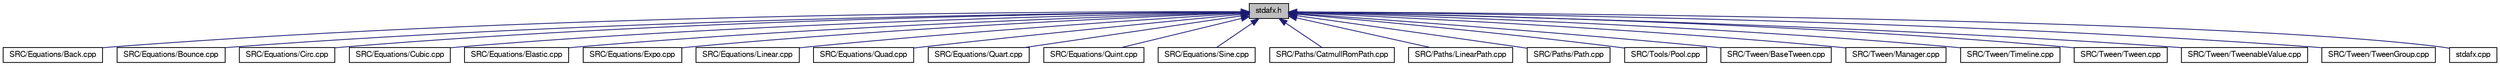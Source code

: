 digraph "stdafx.h"
{
  bgcolor="transparent";
  edge [fontname="FreeSans",fontsize="10",labelfontname="FreeSans",labelfontsize="10"];
  node [fontname="FreeSans",fontsize="10",shape=record];
  Node1 [label="stdafx.h",height=0.2,width=0.4,color="black", fillcolor="grey75", style="filled" fontcolor="black"];
  Node1 -> Node2 [dir="back",color="midnightblue",fontsize="10",style="solid",fontname="FreeSans"];
  Node2 [label="SRC/Equations/Back.cpp",height=0.2,width=0.4,color="black",URL="$Back_8cpp.html"];
  Node1 -> Node3 [dir="back",color="midnightblue",fontsize="10",style="solid",fontname="FreeSans"];
  Node3 [label="SRC/Equations/Bounce.cpp",height=0.2,width=0.4,color="black",URL="$Bounce_8cpp.html"];
  Node1 -> Node4 [dir="back",color="midnightblue",fontsize="10",style="solid",fontname="FreeSans"];
  Node4 [label="SRC/Equations/Circ.cpp",height=0.2,width=0.4,color="black",URL="$Circ_8cpp.html"];
  Node1 -> Node5 [dir="back",color="midnightblue",fontsize="10",style="solid",fontname="FreeSans"];
  Node5 [label="SRC/Equations/Cubic.cpp",height=0.2,width=0.4,color="black",URL="$Cubic_8cpp.html"];
  Node1 -> Node6 [dir="back",color="midnightblue",fontsize="10",style="solid",fontname="FreeSans"];
  Node6 [label="SRC/Equations/Elastic.cpp",height=0.2,width=0.4,color="black",URL="$Elastic_8cpp.html"];
  Node1 -> Node7 [dir="back",color="midnightblue",fontsize="10",style="solid",fontname="FreeSans"];
  Node7 [label="SRC/Equations/Expo.cpp",height=0.2,width=0.4,color="black",URL="$Expo_8cpp.html"];
  Node1 -> Node8 [dir="back",color="midnightblue",fontsize="10",style="solid",fontname="FreeSans"];
  Node8 [label="SRC/Equations/Linear.cpp",height=0.2,width=0.4,color="black",URL="$Linear_8cpp.html"];
  Node1 -> Node9 [dir="back",color="midnightblue",fontsize="10",style="solid",fontname="FreeSans"];
  Node9 [label="SRC/Equations/Quad.cpp",height=0.2,width=0.4,color="black",URL="$Quad_8cpp.html"];
  Node1 -> Node10 [dir="back",color="midnightblue",fontsize="10",style="solid",fontname="FreeSans"];
  Node10 [label="SRC/Equations/Quart.cpp",height=0.2,width=0.4,color="black",URL="$Quart_8cpp.html"];
  Node1 -> Node11 [dir="back",color="midnightblue",fontsize="10",style="solid",fontname="FreeSans"];
  Node11 [label="SRC/Equations/Quint.cpp",height=0.2,width=0.4,color="black",URL="$Quint_8cpp.html"];
  Node1 -> Node12 [dir="back",color="midnightblue",fontsize="10",style="solid",fontname="FreeSans"];
  Node12 [label="SRC/Equations/Sine.cpp",height=0.2,width=0.4,color="black",URL="$Sine_8cpp.html"];
  Node1 -> Node13 [dir="back",color="midnightblue",fontsize="10",style="solid",fontname="FreeSans"];
  Node13 [label="SRC/Paths/CatmullRomPath.cpp",height=0.2,width=0.4,color="black",URL="$CatmullRomPath_8cpp.html"];
  Node1 -> Node14 [dir="back",color="midnightblue",fontsize="10",style="solid",fontname="FreeSans"];
  Node14 [label="SRC/Paths/LinearPath.cpp",height=0.2,width=0.4,color="black",URL="$LinearPath_8cpp.html"];
  Node1 -> Node15 [dir="back",color="midnightblue",fontsize="10",style="solid",fontname="FreeSans"];
  Node15 [label="SRC/Paths/Path.cpp",height=0.2,width=0.4,color="black",URL="$Path_8cpp.html"];
  Node1 -> Node16 [dir="back",color="midnightblue",fontsize="10",style="solid",fontname="FreeSans"];
  Node16 [label="SRC/Tools/Pool.cpp",height=0.2,width=0.4,color="black",URL="$Pool_8cpp.html"];
  Node1 -> Node17 [dir="back",color="midnightblue",fontsize="10",style="solid",fontname="FreeSans"];
  Node17 [label="SRC/Tween/BaseTween.cpp",height=0.2,width=0.4,color="black",URL="$BaseTween_8cpp.html"];
  Node1 -> Node18 [dir="back",color="midnightblue",fontsize="10",style="solid",fontname="FreeSans"];
  Node18 [label="SRC/Tween/Manager.cpp",height=0.2,width=0.4,color="black",URL="$Manager_8cpp.html"];
  Node1 -> Node19 [dir="back",color="midnightblue",fontsize="10",style="solid",fontname="FreeSans"];
  Node19 [label="SRC/Tween/Timeline.cpp",height=0.2,width=0.4,color="black",URL="$Timeline_8cpp.html"];
  Node1 -> Node20 [dir="back",color="midnightblue",fontsize="10",style="solid",fontname="FreeSans"];
  Node20 [label="SRC/Tween/Tween.cpp",height=0.2,width=0.4,color="black",URL="$Tween_8cpp.html"];
  Node1 -> Node21 [dir="back",color="midnightblue",fontsize="10",style="solid",fontname="FreeSans"];
  Node21 [label="SRC/Tween/TweenableValue.cpp",height=0.2,width=0.4,color="black",URL="$TweenableValue_8cpp.html"];
  Node1 -> Node22 [dir="back",color="midnightblue",fontsize="10",style="solid",fontname="FreeSans"];
  Node22 [label="SRC/Tween/TweenGroup.cpp",height=0.2,width=0.4,color="black",URL="$TweenGroup_8cpp.html"];
  Node1 -> Node23 [dir="back",color="midnightblue",fontsize="10",style="solid",fontname="FreeSans"];
  Node23 [label="stdafx.cpp",height=0.2,width=0.4,color="black",URL="$stdafx_8cpp.html"];
}
